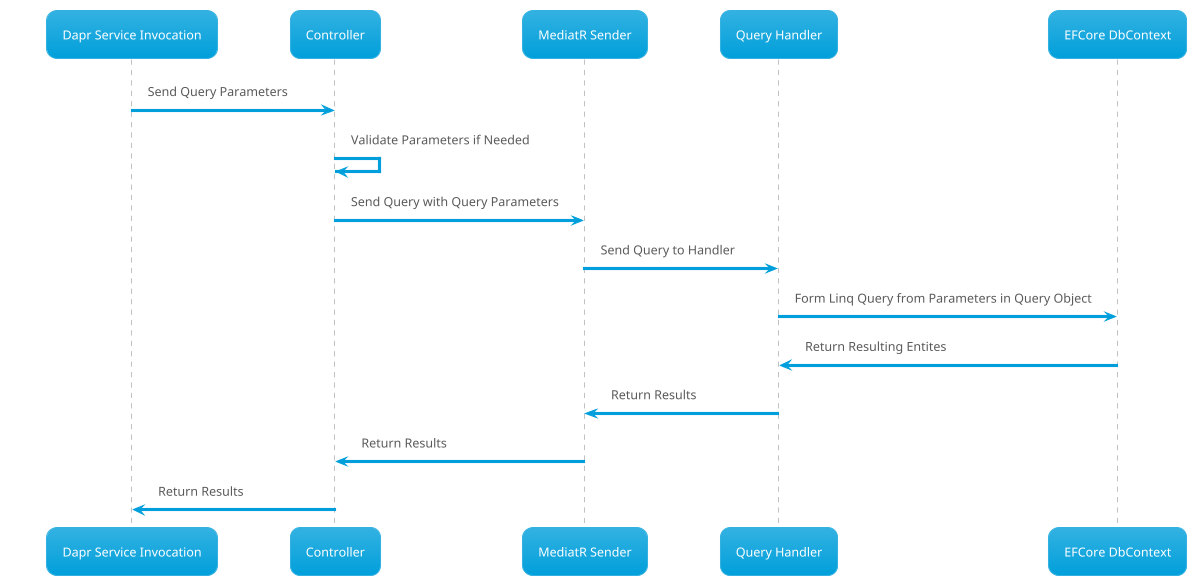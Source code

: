 @startuml Query Operation
!theme bluegray

participant "Dapr Service Invocation" as DaprSI
participant Controller as Ctrl
participant "MediatR Sender" as Send
participant "Query Handler" as Hndlr
participant "EFCore DbContext" as DB

DaprSI -> Ctrl : Send Query Parameters
Ctrl -> Ctrl : Validate Parameters if Needed
Ctrl -> Send : Send Query with Query Parameters
Send -> Hndlr : Send Query to Handler
Hndlr -> DB : Form Linq Query from Parameters in Query Object
Hndlr <- DB : Return Resulting Entites
Send <- Hndlr : Return Results
Ctrl <- Send : Return Results
DaprSI <- Ctrl : Return Results

@enduml
